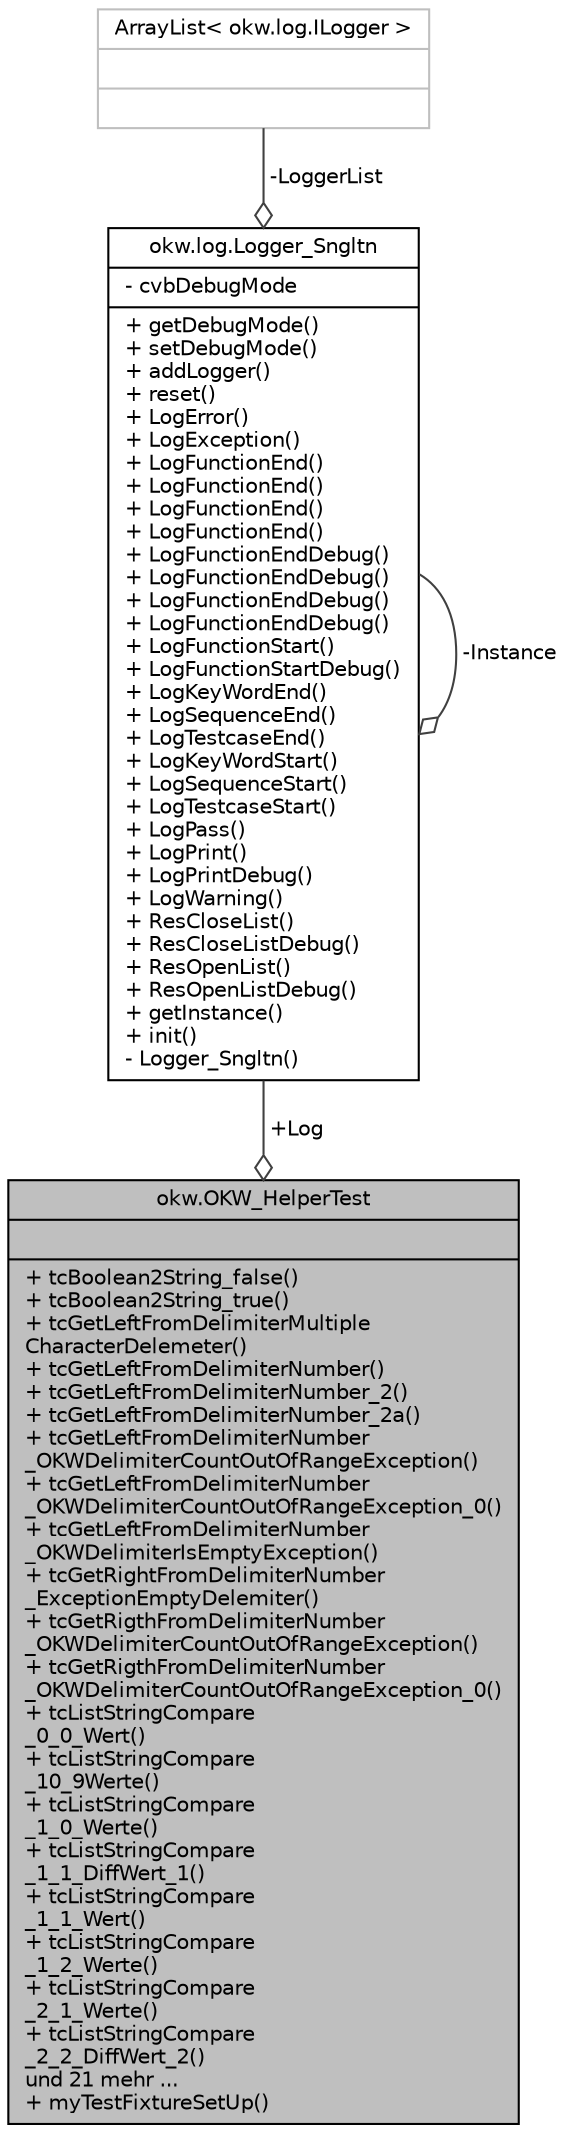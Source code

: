 digraph "okw.OKW_HelperTest"
{
 // INTERACTIVE_SVG=YES
 // LATEX_PDF_SIZE
  edge [fontname="Helvetica",fontsize="10",labelfontname="Helvetica",labelfontsize="10"];
  node [fontname="Helvetica",fontsize="10",shape=record];
  Node1 [label="{okw.OKW_HelperTest\n||+ tcBoolean2String_false()\l+ tcBoolean2String_true()\l+ tcGetLeftFromDelimiterMultiple\lCharacterDelemeter()\l+ tcGetLeftFromDelimiterNumber()\l+ tcGetLeftFromDelimiterNumber_2()\l+ tcGetLeftFromDelimiterNumber_2a()\l+ tcGetLeftFromDelimiterNumber\l_OKWDelimiterCountOutOfRangeException()\l+ tcGetLeftFromDelimiterNumber\l_OKWDelimiterCountOutOfRangeException_0()\l+ tcGetLeftFromDelimiterNumber\l_OKWDelimiterIsEmptyException()\l+ tcGetRightFromDelimiterNumber\l_ExceptionEmptyDelemiter()\l+ tcGetRigthFromDelimiterNumber\l_OKWDelimiterCountOutOfRangeException()\l+ tcGetRigthFromDelimiterNumber\l_OKWDelimiterCountOutOfRangeException_0()\l+ tcListStringCompare\l_0_0_Wert()\l+ tcListStringCompare\l_10_9Werte()\l+ tcListStringCompare\l_1_0_Werte()\l+ tcListStringCompare\l_1_1_DiffWert_1()\l+ tcListStringCompare\l_1_1_Wert()\l+ tcListStringCompare\l_1_2_Werte()\l+ tcListStringCompare\l_2_1_Werte()\l+ tcListStringCompare\l_2_2_DiffWert_2()\lund 21 mehr ...\l+ myTestFixtureSetUp()\l}",height=0.2,width=0.4,color="black", fillcolor="grey75", style="filled", fontcolor="black",tooltip=" "];
  Node2 -> Node1 [color="grey25",fontsize="10",style="solid",label=" +Log" ,arrowhead="odiamond",fontname="Helvetica"];
  Node2 [label="{okw.log.Logger_Sngltn\n|- cvbDebugMode\l|+ getDebugMode()\l+ setDebugMode()\l+ addLogger()\l+ reset()\l+ LogError()\l+ LogException()\l+ LogFunctionEnd()\l+ LogFunctionEnd()\l+ LogFunctionEnd()\l+ LogFunctionEnd()\l+ LogFunctionEndDebug()\l+ LogFunctionEndDebug()\l+ LogFunctionEndDebug()\l+ LogFunctionEndDebug()\l+ LogFunctionStart()\l+ LogFunctionStartDebug()\l+ LogKeyWordEnd()\l+ LogSequenceEnd()\l+ LogTestcaseEnd()\l+ LogKeyWordStart()\l+ LogSequenceStart()\l+ LogTestcaseStart()\l+ LogPass()\l+ LogPrint()\l+ LogPrintDebug()\l+ LogWarning()\l+ ResCloseList()\l+ ResCloseListDebug()\l+ ResOpenList()\l+ ResOpenListDebug()\l+ getInstance()\l+ init()\l- Logger_Sngltn()\l}",height=0.2,width=0.4,color="black", fillcolor="white", style="filled",URL="$classokw_1_1log_1_1_logger___sngltn.html",tooltip=" "];
  Node3 -> Node2 [color="grey25",fontsize="10",style="solid",label=" -LoggerList" ,arrowhead="odiamond",fontname="Helvetica"];
  Node3 [label="{ArrayList\< okw.log.ILogger \>\n||}",height=0.2,width=0.4,color="grey75", fillcolor="white", style="filled",tooltip=" "];
  Node2 -> Node2 [color="grey25",fontsize="10",style="solid",label=" -Instance" ,arrowhead="odiamond",fontname="Helvetica"];
}
